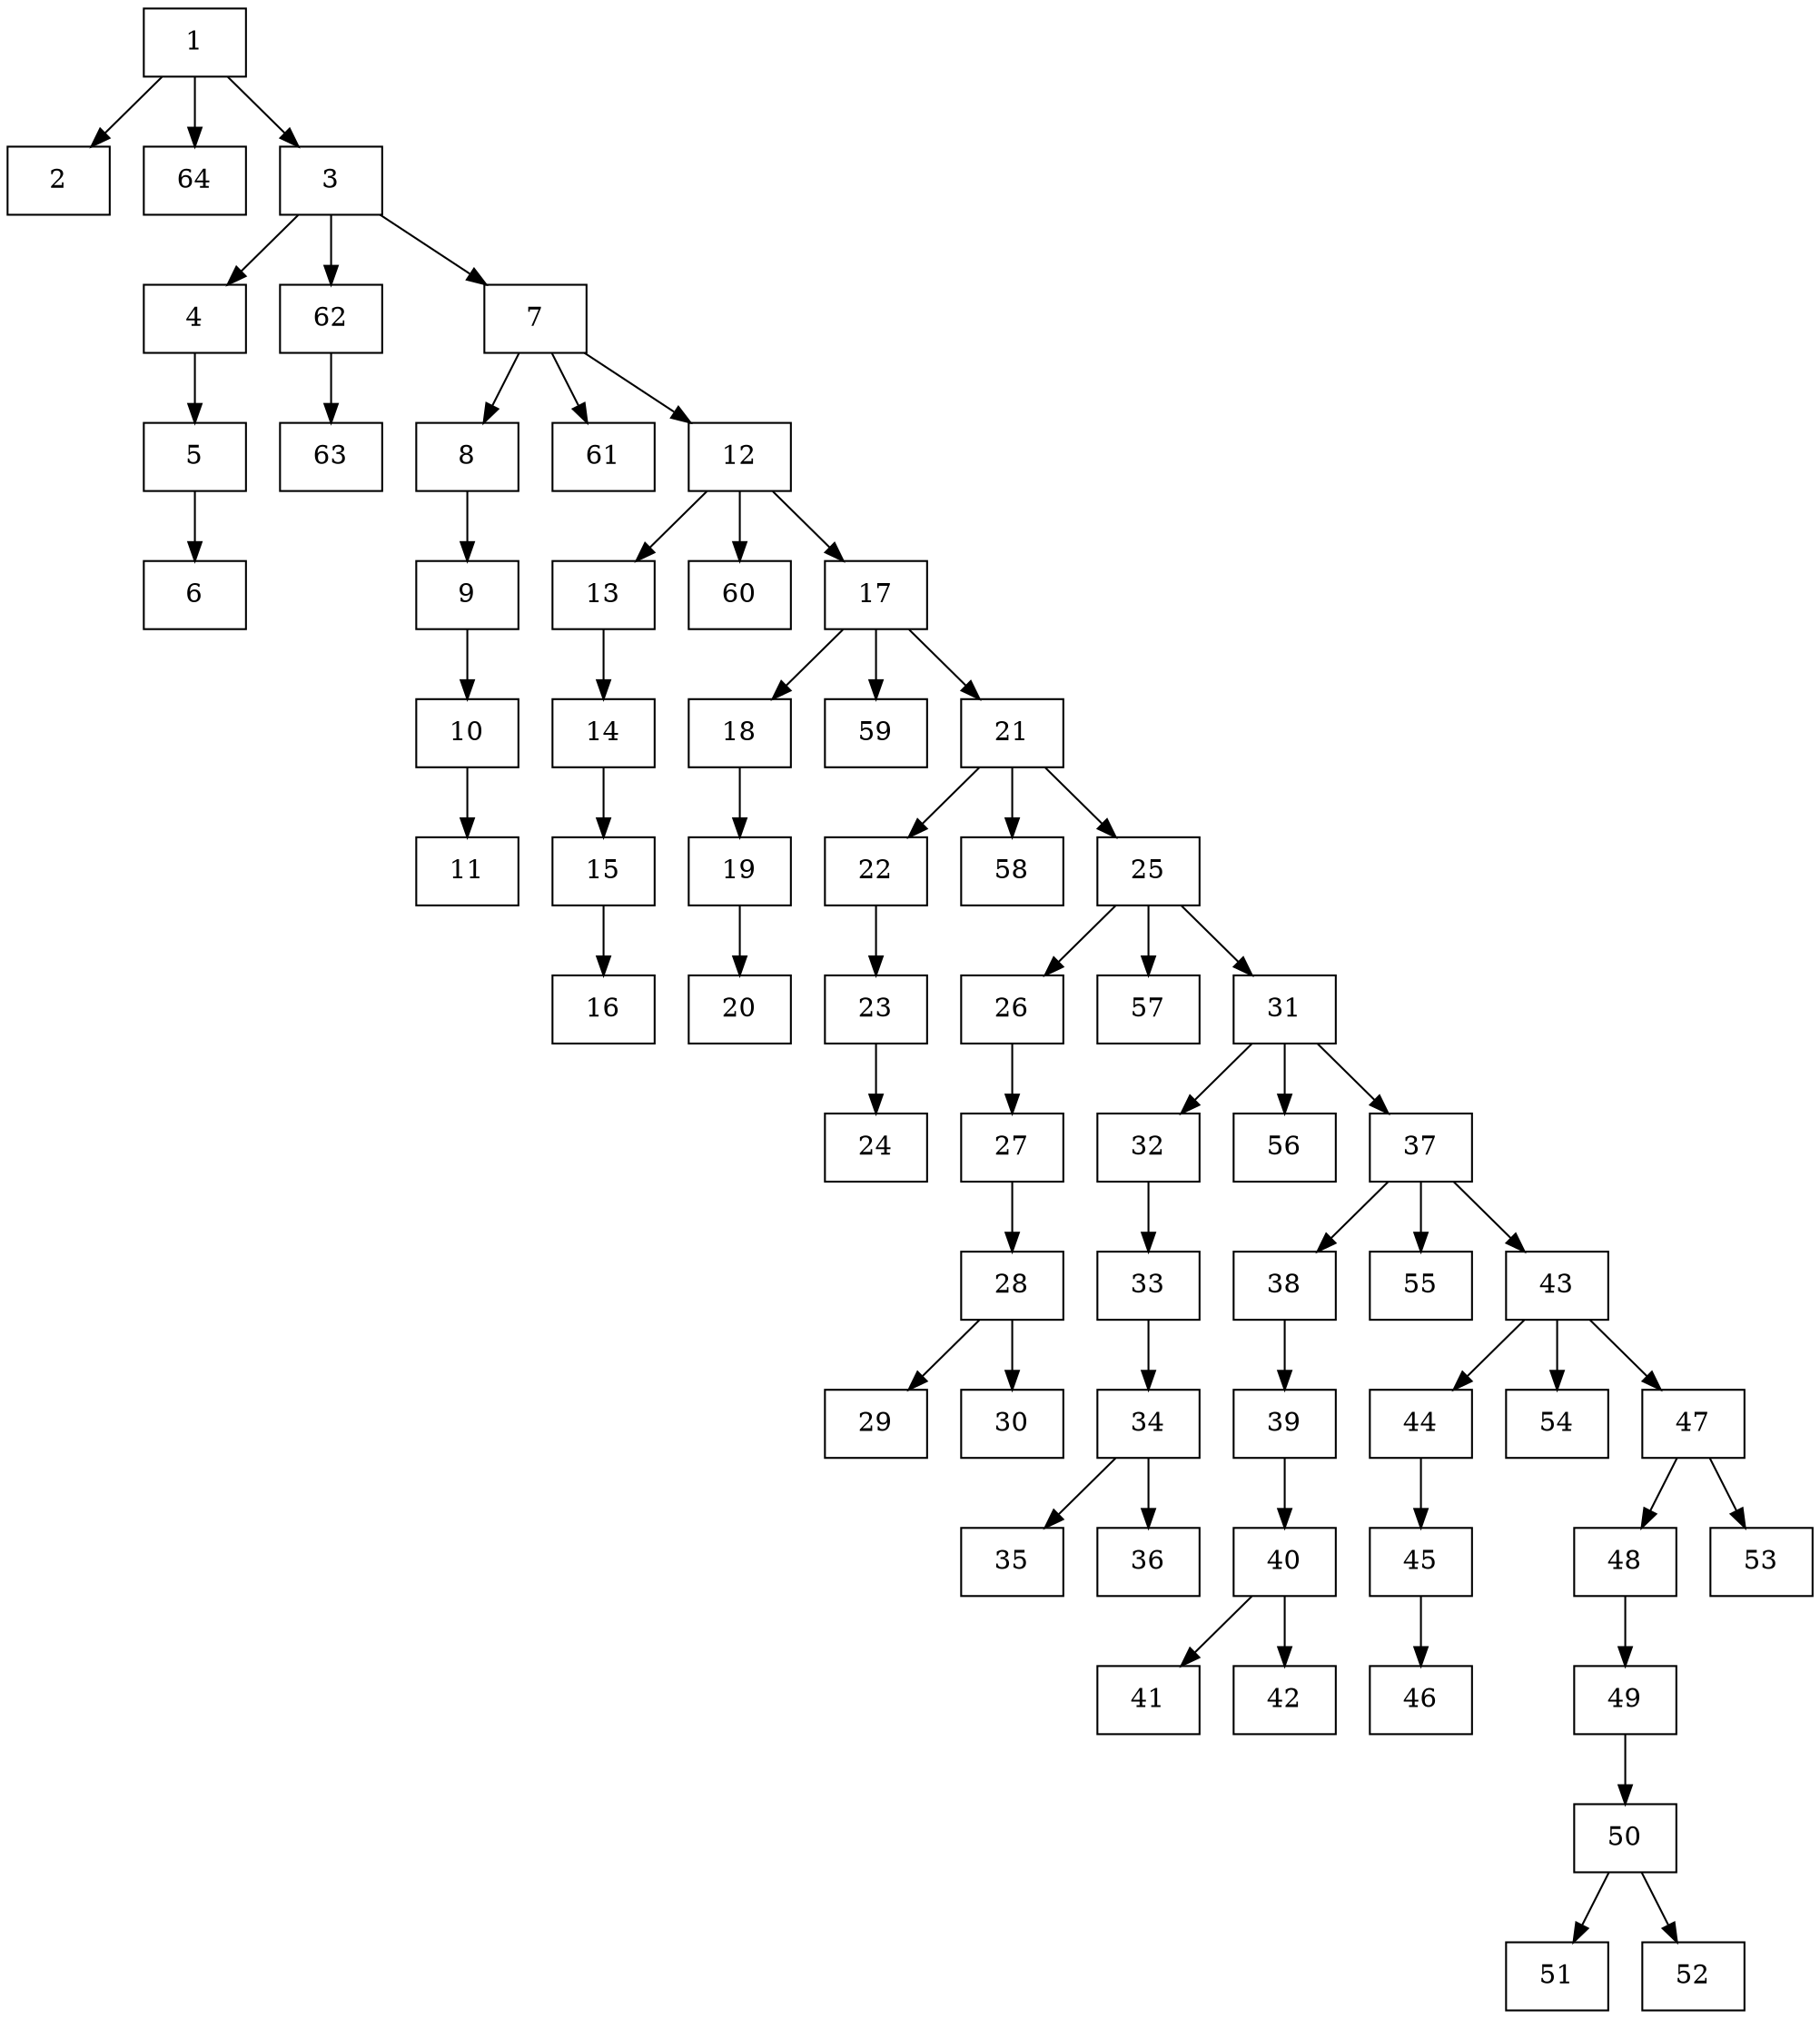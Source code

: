 digraph "dom tree for'test' function" {
	1 [shape=record, label="1",id=1,level=1];
	1 -> 2;
		2 [shape=record, label="2",id=2,level=2];
	1 -> 64;
		64 [shape=record, label="64",id=64,level=2];
	1 -> 3;
		3 [shape=record, label="3",id=3,level=2];
		3 -> 4;
			4 [shape=record, label="4",id=4,level=3];
			4 -> 5;
				5 [shape=record, label="5",id=5,level=4];
				5 -> 6;
					6 [shape=record, label="6",id=6,level=5];
		3 -> 62;
			62 [shape=record, label="62",id=62,level=3];
			62 -> 63;
				63 [shape=record, label="63",id=63,level=4];
		3 -> 7;
			7 [shape=record, label="7",id=7,level=3];
			7 -> 8;
				8 [shape=record, label="8",id=8,level=4];
				8 -> 9;
					9 [shape=record, label="9",id=9,level=5];
					9 -> 10;
						10 [shape=record, label="10",id=10,level=6];
						10 -> 11;
							11 [shape=record, label="11",id=11,level=7];
			7 -> 61;
				61 [shape=record, label="61",id=61,level=4];
			7 -> 12;
				12 [shape=record, label="12",id=12,level=4];
				12 -> 13;
					13 [shape=record, label="13",id=13,level=5];
					13 -> 14;
						14 [shape=record, label="14",id=14,level=6];
						14 -> 15;
							15 [shape=record, label="15",id=15,level=7];
							15 -> 16;
								16 [shape=record, label="16",id=16,level=8];
				12 -> 60;
					60 [shape=record, label="60",id=60,level=5];
				12 -> 17;
					17 [shape=record, label="17",id=17,level=5];
					17 -> 18;
						18 [shape=record, label="18",id=18,level=6];
						18 -> 19;
							19 [shape=record, label="19",id=19,level=7];
							19 -> 20;
								20 [shape=record, label="20",id=20,level=8];
					17 -> 59;
						59 [shape=record, label="59",id=59,level=6];
					17 -> 21;
						21 [shape=record, label="21",id=21,level=6];
						21 -> 22;
							22 [shape=record, label="22",id=22,level=7];
							22 -> 23;
								23 [shape=record, label="23",id=23,level=8];
								23 -> 24;
									24 [shape=record, label="24",id=24,level=9];
						21 -> 58;
							58 [shape=record, label="58",id=58,level=7];
						21 -> 25;
							25 [shape=record, label="25",id=25,level=7];
							25 -> 26;
								26 [shape=record, label="26",id=26,level=8];
								26 -> 27;
									27 [shape=record, label="27",id=27,level=9];
									27 -> 28;
										28 [shape=record, label="28",id=28,level=10];
										28 -> 29;
											29 [shape=record, label="29",id=29,level=11];
										28 -> 30;
											30 [shape=record, label="30",id=30,level=11];
							25 -> 57;
								57 [shape=record, label="57",id=57,level=8];
							25 -> 31;
								31 [shape=record, label="31",id=31,level=8];
								31 -> 32;
									32 [shape=record, label="32",id=32,level=9];
									32 -> 33;
										33 [shape=record, label="33",id=33,level=10];
										33 -> 34;
											34 [shape=record, label="34",id=34,level=11];
											34 -> 35;
												35 [shape=record, label="35",id=35,level=12];
											34 -> 36;
												36 [shape=record, label="36",id=36,level=12];
								31 -> 56;
									56 [shape=record, label="56",id=56,level=9];
								31 -> 37;
									37 [shape=record, label="37",id=37,level=9];
									37 -> 38;
										38 [shape=record, label="38",id=38,level=10];
										38 -> 39;
											39 [shape=record, label="39",id=39,level=11];
											39 -> 40;
												40 [shape=record, label="40",id=40,level=12];
												40 -> 41;
													41 [shape=record, label="41",id=41,level=13];
												40 -> 42;
													42 [shape=record, label="42",id=42,level=13];
									37 -> 55;
										55 [shape=record, label="55",id=55,level=10];
									37 -> 43;
										43 [shape=record, label="43",id=43,level=10];
										43 -> 44;
											44 [shape=record, label="44",id=44,level=11];
											44 -> 45;
												45 [shape=record, label="45",id=45,level=12];
												45 -> 46;
													46 [shape=record, label="46",id=46,level=13];
										43 -> 54;
											54 [shape=record, label="54",id=54,level=11];
										43 -> 47;
											47 [shape=record, label="47",id=47,level=11];
											47 -> 48;
												48 [shape=record, label="48",id=48,level=12];
												48 -> 49;
													49 [shape=record, label="49",id=49,level=13];
													49 -> 50;
														50 [shape=record, label="50",id=50,level=14];
														50 -> 51;
															51 [shape=record, label="51",id=51,level=15];
														50 -> 52;
															52 [shape=record, label="52",id=52,level=15];
											47 -> 53;
												53 [shape=record, label="53",id=53,level=12];
}

